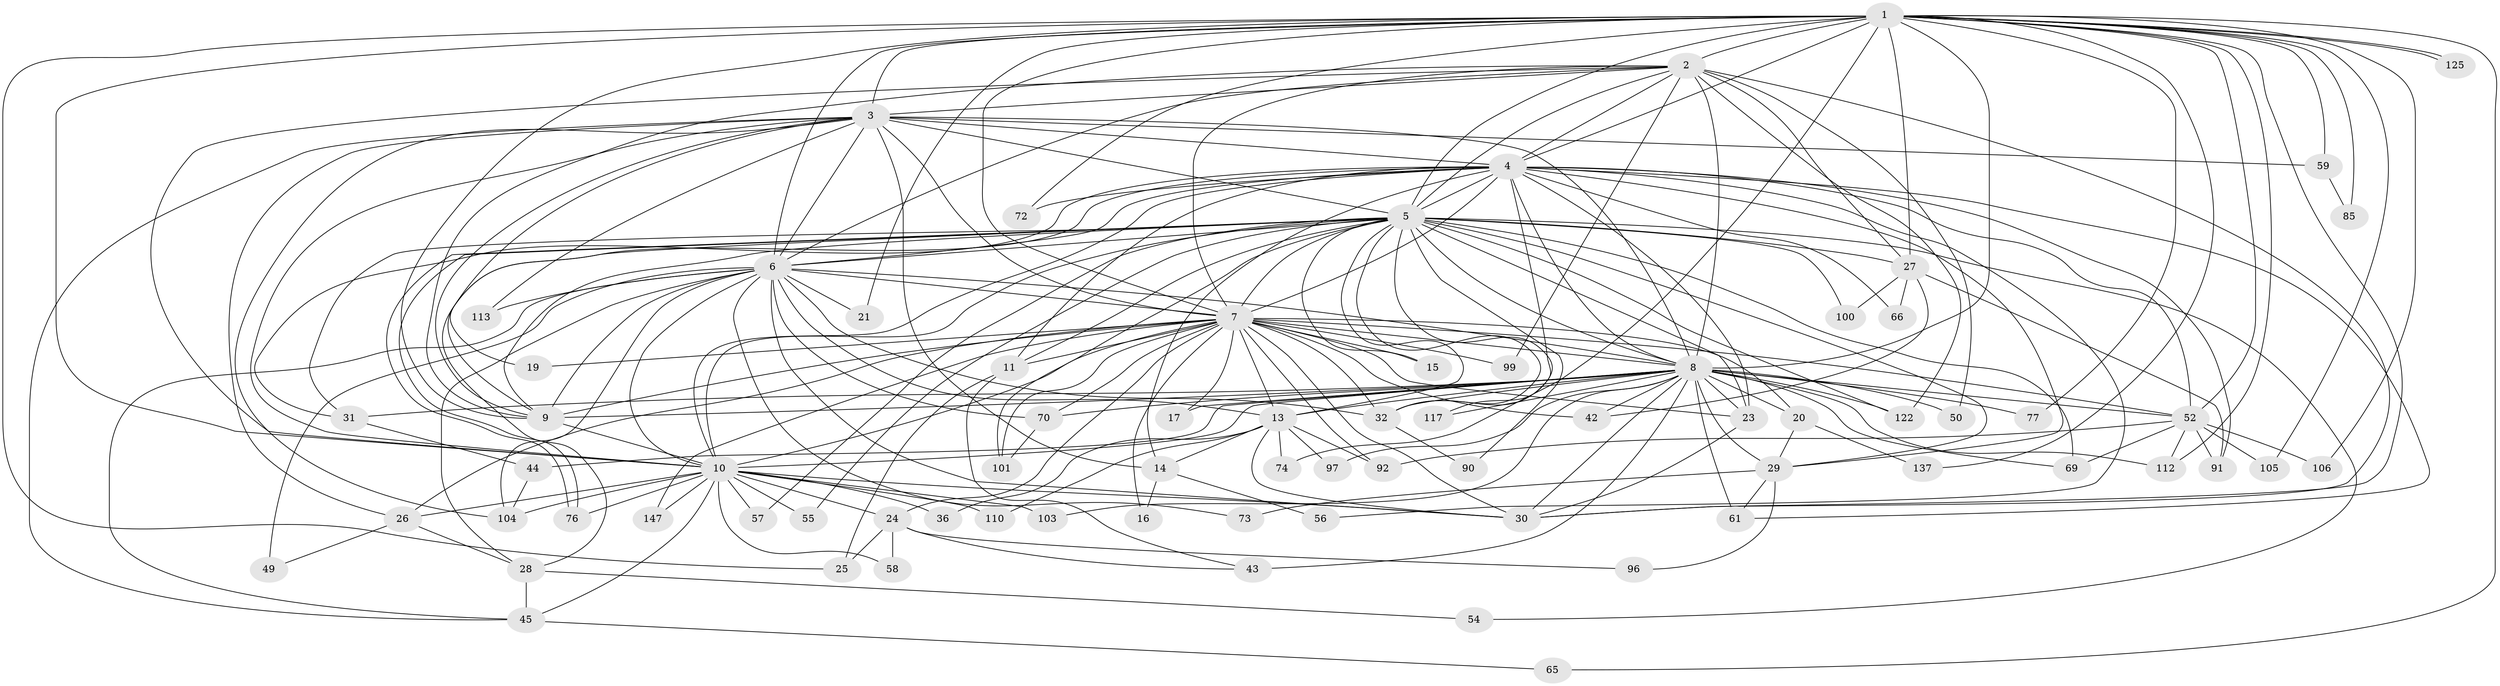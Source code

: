 // original degree distribution, {31: 0.006711409395973154, 18: 0.006711409395973154, 19: 0.006711409395973154, 25: 0.006711409395973154, 35: 0.006711409395973154, 21: 0.006711409395973154, 32: 0.006711409395973154, 30: 0.006711409395973154, 10: 0.006711409395973154, 23: 0.006711409395973154, 6: 0.03355704697986577, 5: 0.04697986577181208, 11: 0.013422818791946308, 2: 0.5167785234899329, 4: 0.0738255033557047, 3: 0.24161073825503357, 9: 0.006711409395973154}
// Generated by graph-tools (version 1.1) at 2025/13/03/09/25 04:13:50]
// undirected, 74 vertices, 212 edges
graph export_dot {
graph [start="1"]
  node [color=gray90,style=filled];
  1 [super="+53+12"];
  2;
  3;
  4 [super="+86+132+94+37"];
  5;
  6;
  7 [super="+63"];
  8 [super="+107+40+64+47+33+80+22+142+118+67+83+18"];
  9;
  10 [super="+41"];
  11 [super="+108"];
  13 [super="+35"];
  14;
  15;
  16;
  17;
  19;
  20;
  21;
  23 [super="+145+133+62"];
  24;
  25 [super="+89"];
  26 [super="+48"];
  27 [super="+71"];
  28;
  29 [super="+38"];
  30 [super="+140+84+51+102"];
  31;
  32 [super="+115"];
  36;
  42;
  43 [super="+88"];
  44;
  45 [super="+116+68"];
  49;
  50;
  52 [super="+135+82"];
  54;
  55;
  56;
  57;
  58;
  59 [super="+60"];
  61;
  65;
  66;
  69 [super="+144"];
  70 [super="+75"];
  72;
  73;
  74 [super="+78"];
  76 [super="+138"];
  77;
  85;
  90;
  91;
  92 [super="+123"];
  96;
  97;
  99;
  100;
  101;
  103;
  104 [super="+131"];
  105;
  106;
  110;
  112;
  113;
  117;
  122 [super="+126"];
  125;
  137;
  147;
  1 -- 2;
  1 -- 3 [weight=2];
  1 -- 4;
  1 -- 5 [weight=2];
  1 -- 6;
  1 -- 7 [weight=3];
  1 -- 8 [weight=3];
  1 -- 9 [weight=2];
  1 -- 10 [weight=2];
  1 -- 21;
  1 -- 25;
  1 -- 52;
  1 -- 59 [weight=2];
  1 -- 65;
  1 -- 72;
  1 -- 74 [weight=2];
  1 -- 77;
  1 -- 85;
  1 -- 106;
  1 -- 112;
  1 -- 125;
  1 -- 125;
  1 -- 137;
  1 -- 27;
  1 -- 105;
  1 -- 30;
  2 -- 3;
  2 -- 4;
  2 -- 5;
  2 -- 6;
  2 -- 7 [weight=2];
  2 -- 8 [weight=4];
  2 -- 9;
  2 -- 10;
  2 -- 27;
  2 -- 30;
  2 -- 50;
  2 -- 99;
  2 -- 122;
  3 -- 4;
  3 -- 5;
  3 -- 6;
  3 -- 7;
  3 -- 8 [weight=3];
  3 -- 9;
  3 -- 10;
  3 -- 14;
  3 -- 19;
  3 -- 26;
  3 -- 45;
  3 -- 59;
  3 -- 104;
  3 -- 113;
  4 -- 5;
  4 -- 6;
  4 -- 7;
  4 -- 8 [weight=3];
  4 -- 9;
  4 -- 10 [weight=2];
  4 -- 11 [weight=3];
  4 -- 29;
  4 -- 31;
  4 -- 56;
  4 -- 66;
  4 -- 72;
  4 -- 91;
  4 -- 23;
  4 -- 32;
  4 -- 52;
  4 -- 14;
  4 -- 61;
  5 -- 6;
  5 -- 7;
  5 -- 8 [weight=5];
  5 -- 9;
  5 -- 10;
  5 -- 11;
  5 -- 15;
  5 -- 23;
  5 -- 27;
  5 -- 28;
  5 -- 31;
  5 -- 54;
  5 -- 55;
  5 -- 57;
  5 -- 69 [weight=2];
  5 -- 76;
  5 -- 76;
  5 -- 90;
  5 -- 100;
  5 -- 101;
  5 -- 117;
  5 -- 122;
  5 -- 29;
  5 -- 32;
  5 -- 13;
  6 -- 7;
  6 -- 8 [weight=2];
  6 -- 9;
  6 -- 10;
  6 -- 13;
  6 -- 21;
  6 -- 28;
  6 -- 32;
  6 -- 45;
  6 -- 49;
  6 -- 70;
  6 -- 73;
  6 -- 104;
  6 -- 113;
  6 -- 30;
  7 -- 8;
  7 -- 9;
  7 -- 10;
  7 -- 13;
  7 -- 15;
  7 -- 16;
  7 -- 17;
  7 -- 19;
  7 -- 20;
  7 -- 23 [weight=2];
  7 -- 24;
  7 -- 26;
  7 -- 30;
  7 -- 32;
  7 -- 42;
  7 -- 92;
  7 -- 99;
  7 -- 101;
  7 -- 147;
  7 -- 70;
  7 -- 52;
  7 -- 11;
  8 -- 9;
  8 -- 10 [weight=2];
  8 -- 17;
  8 -- 20;
  8 -- 44;
  8 -- 50;
  8 -- 70;
  8 -- 103;
  8 -- 122;
  8 -- 23;
  8 -- 52 [weight=3];
  8 -- 13;
  8 -- 29;
  8 -- 31;
  8 -- 32;
  8 -- 42;
  8 -- 77;
  8 -- 30;
  8 -- 69;
  8 -- 97 [weight=2];
  8 -- 43 [weight=2];
  8 -- 112;
  8 -- 117;
  8 -- 61;
  9 -- 10;
  10 -- 24;
  10 -- 36;
  10 -- 55;
  10 -- 58;
  10 -- 103;
  10 -- 147;
  10 -- 26;
  10 -- 110;
  10 -- 57;
  10 -- 76;
  10 -- 30;
  10 -- 45;
  10 -- 104;
  11 -- 25;
  11 -- 43;
  13 -- 14;
  13 -- 36;
  13 -- 74;
  13 -- 92;
  13 -- 97;
  13 -- 110;
  13 -- 30;
  14 -- 16;
  14 -- 56;
  20 -- 29;
  20 -- 137;
  23 -- 30;
  24 -- 58;
  24 -- 96;
  24 -- 43;
  24 -- 25;
  26 -- 49;
  26 -- 28;
  27 -- 42;
  27 -- 66;
  27 -- 91;
  27 -- 100;
  28 -- 54;
  28 -- 45;
  29 -- 61;
  29 -- 96;
  29 -- 73;
  31 -- 44;
  32 -- 90;
  44 -- 104;
  45 -- 65;
  52 -- 69;
  52 -- 105;
  52 -- 106;
  52 -- 112;
  52 -- 91;
  52 -- 92;
  59 -- 85;
  70 -- 101;
}
